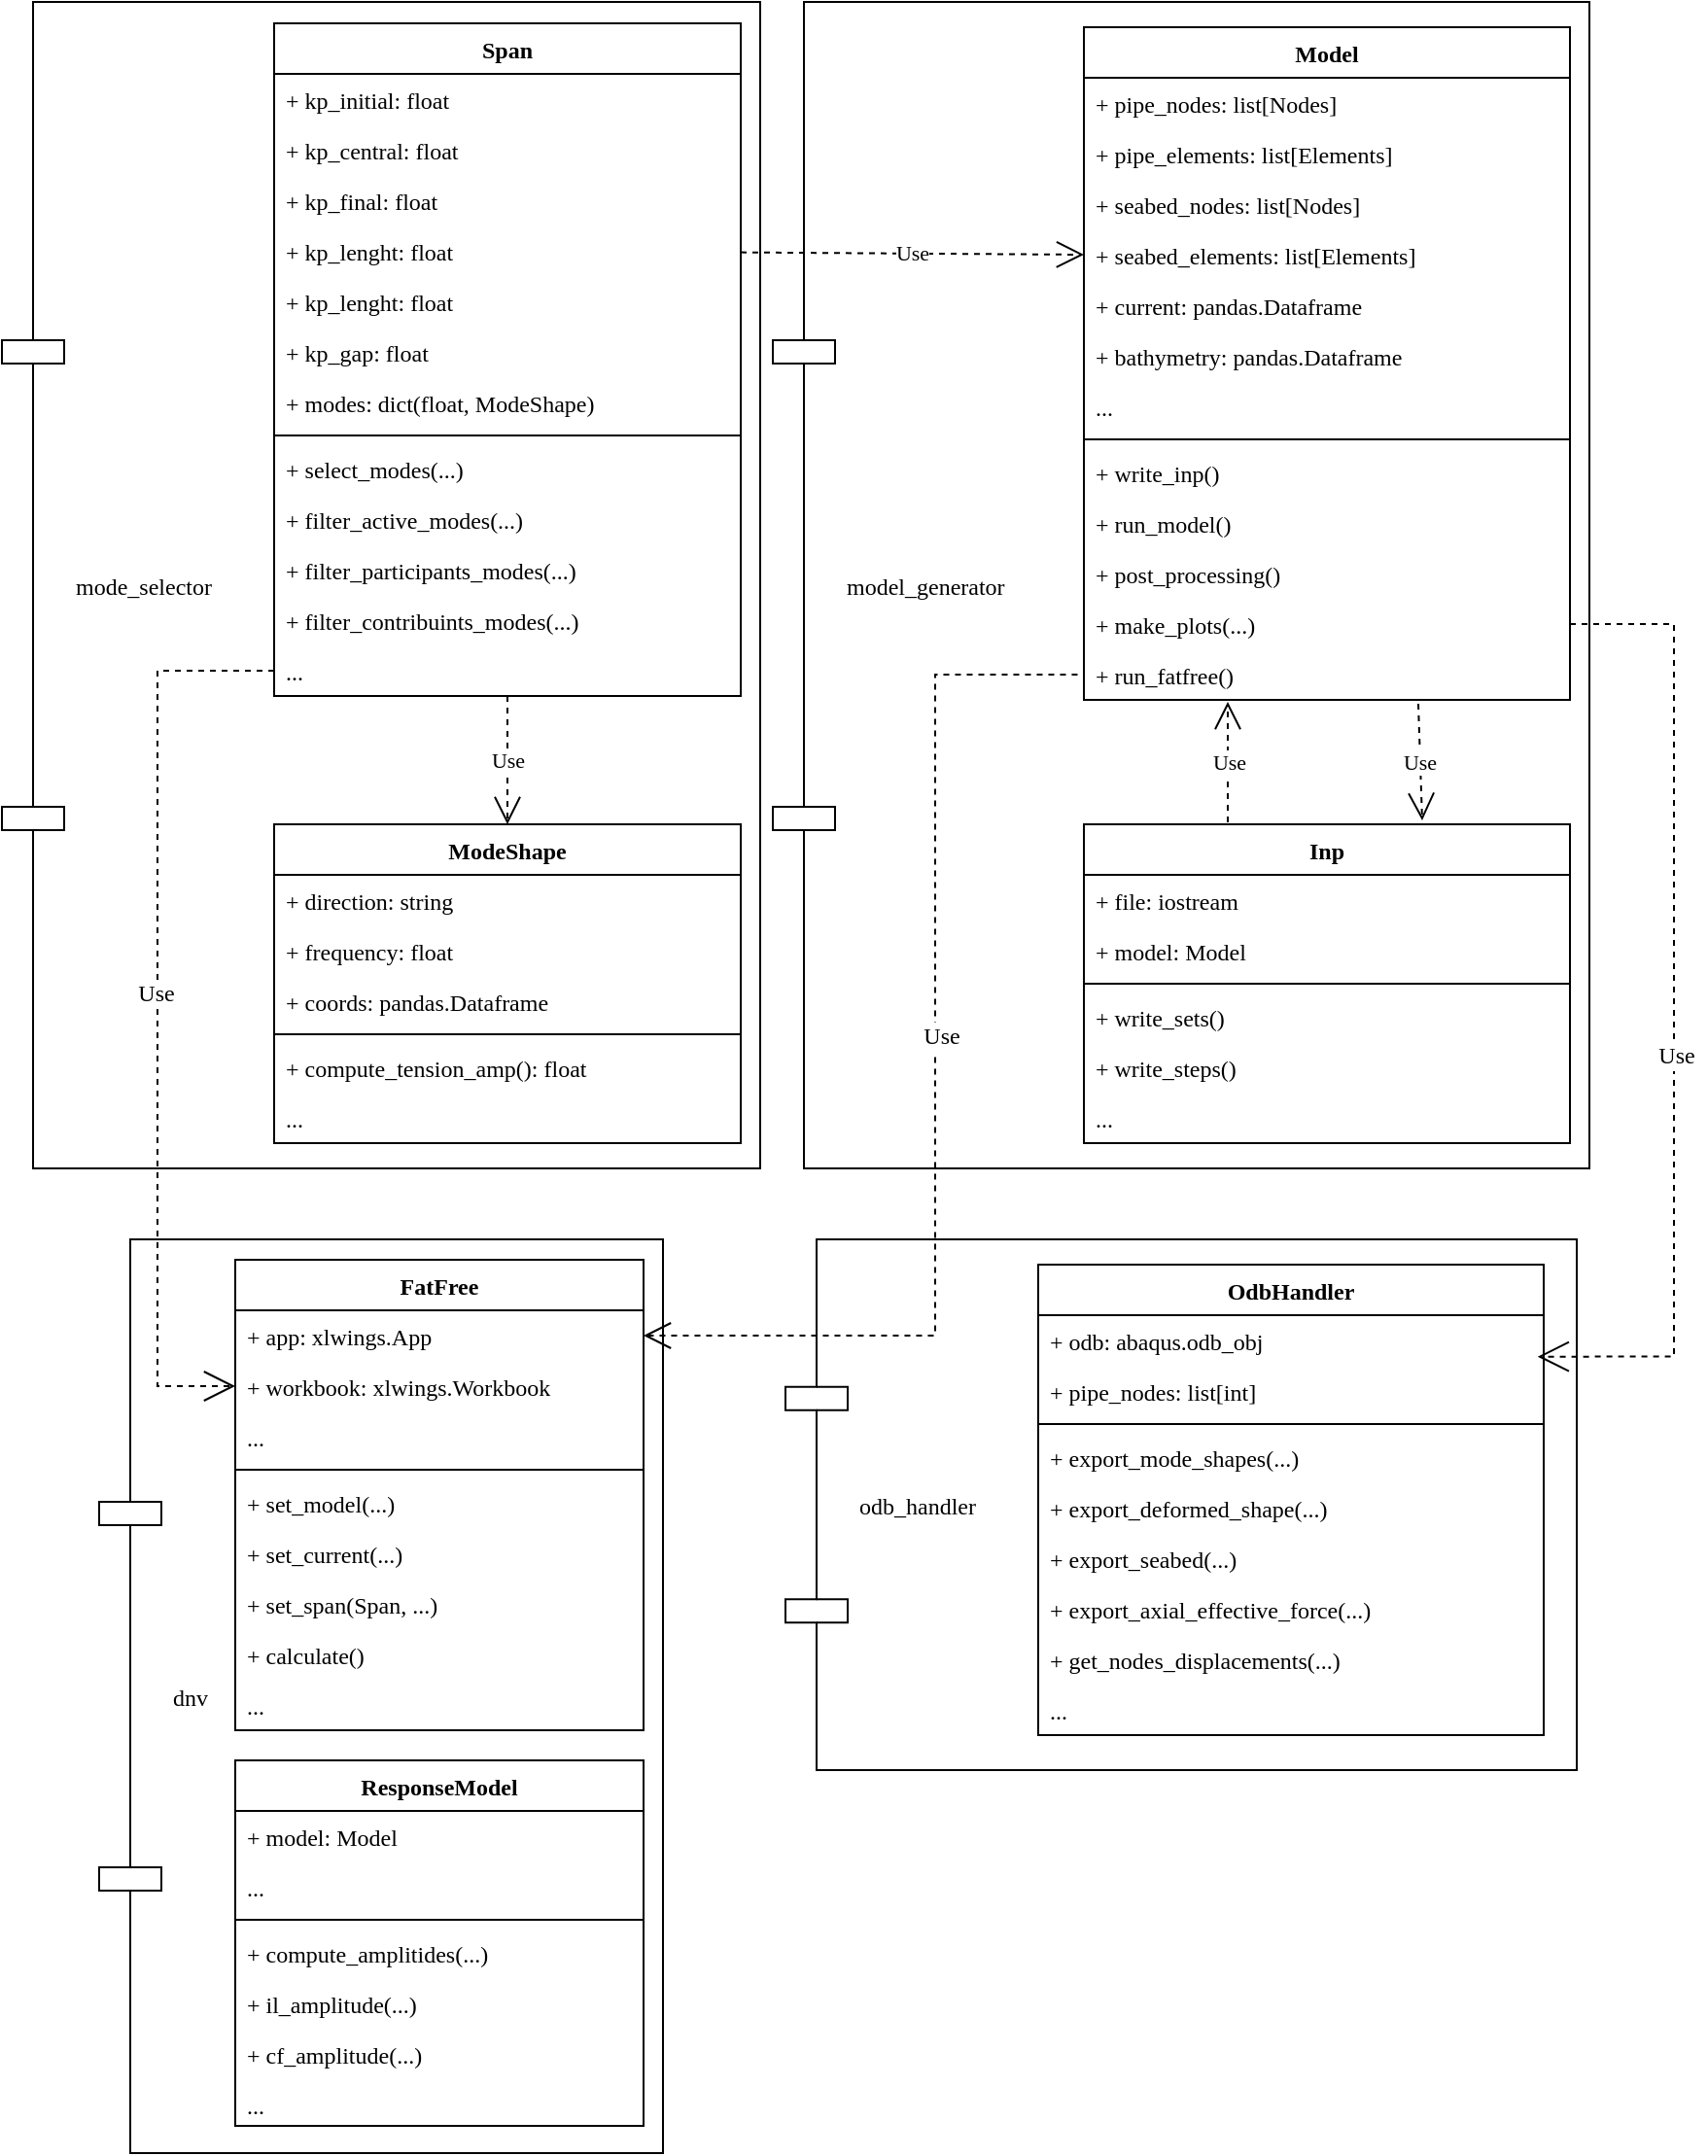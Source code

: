 <mxfile pages="1" version="11.2.9" type="github"><diagram id="PNzzG9FNTKZs9BxLpLDD" name="Page-1"><mxGraphModel dx="1518" dy="739" grid="1" gridSize="10" guides="1" tooltips="1" connect="1" arrows="1" fold="1" page="1" pageScale="1" pageWidth="827" pageHeight="1169" math="0" shadow="0"><root><mxCell id="0"/><mxCell id="1" parent="0"/><mxCell id="op6leiAbEyImOYG1CaXr-32" value="" style="group" vertex="1" connectable="0" parent="1"><mxGeometry x="406.5" y="40" width="420" height="600" as="geometry"/></mxCell><mxCell id="0nvWo78TWbKQycZE7Pl9-33" value="model_generator" style="shape=component;align=left;spacingLeft=36;fontFamily=Fira Code;" parent="op6leiAbEyImOYG1CaXr-32" vertex="1"><mxGeometry width="420" height="600" as="geometry"/></mxCell><mxCell id="0nvWo78TWbKQycZE7Pl9-34" value="Model" style="swimlane;fontStyle=1;align=center;verticalAlign=top;childLayout=stackLayout;horizontal=1;startSize=26;horizontalStack=0;resizeParent=1;resizeParentMax=0;resizeLast=0;collapsible=1;marginBottom=0;fontFamily=Fira Code;" parent="op6leiAbEyImOYG1CaXr-32" vertex="1"><mxGeometry x="160" y="13" width="250" height="346" as="geometry"/></mxCell><mxCell id="0nvWo78TWbKQycZE7Pl9-35" value="+ pipe_nodes: list[Nodes]" style="text;strokeColor=none;fillColor=none;align=left;verticalAlign=top;spacingLeft=4;spacingRight=4;overflow=hidden;rotatable=0;points=[[0,0.5],[1,0.5]];portConstraint=eastwest;fontFamily=Fira Code;" parent="0nvWo78TWbKQycZE7Pl9-34" vertex="1"><mxGeometry y="26" width="250" height="26" as="geometry"/></mxCell><mxCell id="0nvWo78TWbKQycZE7Pl9-36" value="+ pipe_elements: list[Elements]" style="text;strokeColor=none;fillColor=none;align=left;verticalAlign=top;spacingLeft=4;spacingRight=4;overflow=hidden;rotatable=0;points=[[0,0.5],[1,0.5]];portConstraint=eastwest;fontFamily=Fira Code;" parent="0nvWo78TWbKQycZE7Pl9-34" vertex="1"><mxGeometry y="52" width="250" height="26" as="geometry"/></mxCell><mxCell id="0nvWo78TWbKQycZE7Pl9-37" value="+ seabed_nodes: list[Nodes]" style="text;strokeColor=none;fillColor=none;align=left;verticalAlign=top;spacingLeft=4;spacingRight=4;overflow=hidden;rotatable=0;points=[[0,0.5],[1,0.5]];portConstraint=eastwest;fontFamily=Fira Code;" parent="0nvWo78TWbKQycZE7Pl9-34" vertex="1"><mxGeometry y="78" width="250" height="26" as="geometry"/></mxCell><mxCell id="0nvWo78TWbKQycZE7Pl9-46" value="+ seabed_elements: list[Elements]" style="text;strokeColor=none;fillColor=none;align=left;verticalAlign=top;spacingLeft=4;spacingRight=4;overflow=hidden;rotatable=0;points=[[0,0.5],[1,0.5]];portConstraint=eastwest;fontFamily=Fira Code;" parent="0nvWo78TWbKQycZE7Pl9-34" vertex="1"><mxGeometry y="104" width="250" height="26" as="geometry"/></mxCell><mxCell id="0nvWo78TWbKQycZE7Pl9-47" value="+ current: pandas.Dataframe" style="text;strokeColor=none;fillColor=none;align=left;verticalAlign=top;spacingLeft=4;spacingRight=4;overflow=hidden;rotatable=0;points=[[0,0.5],[1,0.5]];portConstraint=eastwest;fontFamily=Fira Code;" parent="0nvWo78TWbKQycZE7Pl9-34" vertex="1"><mxGeometry y="130" width="250" height="26" as="geometry"/></mxCell><mxCell id="0nvWo78TWbKQycZE7Pl9-48" value="+ bathymetry: pandas.Dataframe" style="text;strokeColor=none;fillColor=none;align=left;verticalAlign=top;spacingLeft=4;spacingRight=4;overflow=hidden;rotatable=0;points=[[0,0.5],[1,0.5]];portConstraint=eastwest;fontFamily=Fira Code;" parent="0nvWo78TWbKQycZE7Pl9-34" vertex="1"><mxGeometry y="156" width="250" height="26" as="geometry"/></mxCell><mxCell id="0nvWo78TWbKQycZE7Pl9-55" value="..." style="text;strokeColor=none;fillColor=none;align=left;verticalAlign=top;spacingLeft=4;spacingRight=4;overflow=hidden;rotatable=0;points=[[0,0.5],[1,0.5]];portConstraint=eastwest;fontFamily=Fira Code;" parent="0nvWo78TWbKQycZE7Pl9-34" vertex="1"><mxGeometry y="182" width="250" height="26" as="geometry"/></mxCell><mxCell id="0nvWo78TWbKQycZE7Pl9-41" value="" style="line;strokeWidth=1;fillColor=none;align=left;verticalAlign=middle;spacingTop=-1;spacingLeft=3;spacingRight=3;rotatable=0;labelPosition=right;points=[];portConstraint=eastwest;fontFamily=Fira Code;" parent="0nvWo78TWbKQycZE7Pl9-34" vertex="1"><mxGeometry y="208" width="250" height="8" as="geometry"/></mxCell><mxCell id="0nvWo78TWbKQycZE7Pl9-42" value="+ write_inp()" style="text;strokeColor=none;fillColor=none;align=left;verticalAlign=top;spacingLeft=4;spacingRight=4;overflow=hidden;rotatable=0;points=[[0,0.5],[1,0.5]];portConstraint=eastwest;fontFamily=Fira Code;" parent="0nvWo78TWbKQycZE7Pl9-34" vertex="1"><mxGeometry y="216" width="250" height="26" as="geometry"/></mxCell><mxCell id="0nvWo78TWbKQycZE7Pl9-43" value="+ run_model()" style="text;strokeColor=none;fillColor=none;align=left;verticalAlign=top;spacingLeft=4;spacingRight=4;overflow=hidden;rotatable=0;points=[[0,0.5],[1,0.5]];portConstraint=eastwest;fontFamily=Fira Code;" parent="0nvWo78TWbKQycZE7Pl9-34" vertex="1"><mxGeometry y="242" width="250" height="26" as="geometry"/></mxCell><mxCell id="0nvWo78TWbKQycZE7Pl9-44" value="+ post_processing()" style="text;strokeColor=none;fillColor=none;align=left;verticalAlign=top;spacingLeft=4;spacingRight=4;overflow=hidden;rotatable=0;points=[[0,0.5],[1,0.5]];portConstraint=eastwest;fontFamily=Fira Code;" parent="0nvWo78TWbKQycZE7Pl9-34" vertex="1"><mxGeometry y="268" width="250" height="26" as="geometry"/></mxCell><mxCell id="0nvWo78TWbKQycZE7Pl9-45" value="+ make_plots(...)" style="text;strokeColor=none;fillColor=none;align=left;verticalAlign=top;spacingLeft=4;spacingRight=4;overflow=hidden;rotatable=0;points=[[0,0.5],[1,0.5]];portConstraint=eastwest;fontFamily=Fira Code;" parent="0nvWo78TWbKQycZE7Pl9-34" vertex="1"><mxGeometry y="294" width="250" height="26" as="geometry"/></mxCell><mxCell id="0nvWo78TWbKQycZE7Pl9-49" value="+ run_fatfree()" style="text;strokeColor=none;fillColor=none;align=left;verticalAlign=top;spacingLeft=4;spacingRight=4;overflow=hidden;rotatable=0;points=[[0,0.5],[1,0.5]];portConstraint=eastwest;fontFamily=Fira Code;" parent="0nvWo78TWbKQycZE7Pl9-34" vertex="1"><mxGeometry y="320" width="250" height="26" as="geometry"/></mxCell><mxCell id="0nvWo78TWbKQycZE7Pl9-50" value="Inp" style="swimlane;fontStyle=1;align=center;verticalAlign=top;childLayout=stackLayout;horizontal=1;startSize=26;horizontalStack=0;resizeParent=1;resizeParentMax=0;resizeLast=0;collapsible=1;marginBottom=0;fontFamily=Fira Code;" parent="op6leiAbEyImOYG1CaXr-32" vertex="1"><mxGeometry x="160" y="423" width="250" height="164" as="geometry"/></mxCell><mxCell id="0nvWo78TWbKQycZE7Pl9-51" value="+ file: iostream" style="text;strokeColor=none;fillColor=none;align=left;verticalAlign=top;spacingLeft=4;spacingRight=4;overflow=hidden;rotatable=0;points=[[0,0.5],[1,0.5]];portConstraint=eastwest;fontFamily=Fira Code;" parent="0nvWo78TWbKQycZE7Pl9-50" vertex="1"><mxGeometry y="26" width="250" height="26" as="geometry"/></mxCell><mxCell id="0nvWo78TWbKQycZE7Pl9-54" value="+ model: Model" style="text;strokeColor=none;fillColor=none;align=left;verticalAlign=top;spacingLeft=4;spacingRight=4;overflow=hidden;rotatable=0;points=[[0,0.5],[1,0.5]];portConstraint=eastwest;fontFamily=Fira Code;" parent="0nvWo78TWbKQycZE7Pl9-50" vertex="1"><mxGeometry y="52" width="250" height="26" as="geometry"/></mxCell><mxCell id="0nvWo78TWbKQycZE7Pl9-52" value="" style="line;strokeWidth=1;fillColor=none;align=left;verticalAlign=middle;spacingTop=-1;spacingLeft=3;spacingRight=3;rotatable=0;labelPosition=right;points=[];portConstraint=eastwest;fontFamily=Fira Code;" parent="0nvWo78TWbKQycZE7Pl9-50" vertex="1"><mxGeometry y="78" width="250" height="8" as="geometry"/></mxCell><mxCell id="0nvWo78TWbKQycZE7Pl9-53" value="+ write_sets() " style="text;strokeColor=none;fillColor=none;align=left;verticalAlign=top;spacingLeft=4;spacingRight=4;overflow=hidden;rotatable=0;points=[[0,0.5],[1,0.5]];portConstraint=eastwest;fontFamily=Fira Code;" parent="0nvWo78TWbKQycZE7Pl9-50" vertex="1"><mxGeometry y="86" width="250" height="26" as="geometry"/></mxCell><mxCell id="0nvWo78TWbKQycZE7Pl9-56" value="+ write_steps() " style="text;strokeColor=none;fillColor=none;align=left;verticalAlign=top;spacingLeft=4;spacingRight=4;overflow=hidden;rotatable=0;points=[[0,0.5],[1,0.5]];portConstraint=eastwest;fontFamily=Fira Code;" parent="0nvWo78TWbKQycZE7Pl9-50" vertex="1"><mxGeometry y="112" width="250" height="26" as="geometry"/></mxCell><mxCell id="op6leiAbEyImOYG1CaXr-1" value="..." style="text;strokeColor=none;fillColor=none;align=left;verticalAlign=top;spacingLeft=4;spacingRight=4;overflow=hidden;rotatable=0;points=[[0,0.5],[1,0.5]];portConstraint=eastwest;fontFamily=Fira Code;" vertex="1" parent="0nvWo78TWbKQycZE7Pl9-50"><mxGeometry y="138" width="250" height="26" as="geometry"/></mxCell><mxCell id="op6leiAbEyImOYG1CaXr-3" value="Use" style="endArrow=open;endSize=12;dashed=1;html=1;fontFamily=Fira Code;exitX=0.688;exitY=1.077;exitDx=0;exitDy=0;exitPerimeter=0;entryX=0.696;entryY=-0.012;entryDx=0;entryDy=0;entryPerimeter=0;" edge="1" parent="op6leiAbEyImOYG1CaXr-32" source="0nvWo78TWbKQycZE7Pl9-49" target="0nvWo78TWbKQycZE7Pl9-50"><mxGeometry width="160" relative="1" as="geometry"><mxPoint x="342" y="440" as="sourcePoint"/><mxPoint x="340" y="442" as="targetPoint"/></mxGeometry></mxCell><mxCell id="op6leiAbEyImOYG1CaXr-2" value="Use" style="endArrow=open;endSize=12;dashed=1;html=1;fontFamily=Fira Code;entryX=0.296;entryY=1.038;entryDx=0;entryDy=0;entryPerimeter=0;exitX=0.296;exitY=-0.006;exitDx=0;exitDy=0;exitPerimeter=0;" edge="1" parent="op6leiAbEyImOYG1CaXr-32" source="0nvWo78TWbKQycZE7Pl9-50" target="0nvWo78TWbKQycZE7Pl9-49"><mxGeometry width="160" relative="1" as="geometry"><mxPoint x="210" y="440" as="sourcePoint"/><mxPoint x="370" y="440" as="targetPoint"/></mxGeometry></mxCell><mxCell id="op6leiAbEyImOYG1CaXr-33" value="" style="group" vertex="1" connectable="0" parent="1"><mxGeometry x="10" y="40" width="390" height="600" as="geometry"/></mxCell><mxCell id="0nvWo78TWbKQycZE7Pl9-1" value="mode_selector" style="shape=component;align=left;spacingLeft=36;fontFamily=Fira Code;" parent="op6leiAbEyImOYG1CaXr-33" vertex="1"><mxGeometry width="390" height="600" as="geometry"/></mxCell><mxCell id="0nvWo78TWbKQycZE7Pl9-2" value="Span" style="swimlane;fontStyle=1;align=center;verticalAlign=top;childLayout=stackLayout;horizontal=1;startSize=26;horizontalStack=0;resizeParent=1;resizeParentMax=0;resizeLast=0;collapsible=1;marginBottom=0;fontFamily=Fira Code;" parent="op6leiAbEyImOYG1CaXr-33" vertex="1"><mxGeometry x="140" y="11" width="240" height="346" as="geometry"/></mxCell><mxCell id="0nvWo78TWbKQycZE7Pl9-3" value="+ kp_initial: float" style="text;strokeColor=none;fillColor=none;align=left;verticalAlign=top;spacingLeft=4;spacingRight=4;overflow=hidden;rotatable=0;points=[[0,0.5],[1,0.5]];portConstraint=eastwest;fontFamily=Fira Code;" parent="0nvWo78TWbKQycZE7Pl9-2" vertex="1"><mxGeometry y="26" width="240" height="26" as="geometry"/></mxCell><mxCell id="0nvWo78TWbKQycZE7Pl9-6" value="+ kp_central: float" style="text;strokeColor=none;fillColor=none;align=left;verticalAlign=top;spacingLeft=4;spacingRight=4;overflow=hidden;rotatable=0;points=[[0,0.5],[1,0.5]];portConstraint=eastwest;fontFamily=Fira Code;" parent="0nvWo78TWbKQycZE7Pl9-2" vertex="1"><mxGeometry y="52" width="240" height="26" as="geometry"/></mxCell><mxCell id="0nvWo78TWbKQycZE7Pl9-7" value="+ kp_final: float" style="text;strokeColor=none;fillColor=none;align=left;verticalAlign=top;spacingLeft=4;spacingRight=4;overflow=hidden;rotatable=0;points=[[0,0.5],[1,0.5]];portConstraint=eastwest;fontFamily=Fira Code;" parent="0nvWo78TWbKQycZE7Pl9-2" vertex="1"><mxGeometry y="78" width="240" height="26" as="geometry"/></mxCell><mxCell id="0nvWo78TWbKQycZE7Pl9-8" value="+ kp_lenght: float" style="text;strokeColor=none;fillColor=none;align=left;verticalAlign=top;spacingLeft=4;spacingRight=4;overflow=hidden;rotatable=0;points=[[0,0.5],[1,0.5]];portConstraint=eastwest;fontFamily=Fira Code;" parent="0nvWo78TWbKQycZE7Pl9-2" vertex="1"><mxGeometry y="104" width="240" height="26" as="geometry"/></mxCell><mxCell id="op6leiAbEyImOYG1CaXr-5" value="+ kp_lenght: float" style="text;strokeColor=none;fillColor=none;align=left;verticalAlign=top;spacingLeft=4;spacingRight=4;overflow=hidden;rotatable=0;points=[[0,0.5],[1,0.5]];portConstraint=eastwest;fontFamily=Fira Code;" vertex="1" parent="0nvWo78TWbKQycZE7Pl9-2"><mxGeometry y="130" width="240" height="26" as="geometry"/></mxCell><mxCell id="0nvWo78TWbKQycZE7Pl9-9" value="+ kp_gap: float" style="text;strokeColor=none;fillColor=none;align=left;verticalAlign=top;spacingLeft=4;spacingRight=4;overflow=hidden;rotatable=0;points=[[0,0.5],[1,0.5]];portConstraint=eastwest;fontFamily=Fira Code;" parent="0nvWo78TWbKQycZE7Pl9-2" vertex="1"><mxGeometry y="156" width="240" height="26" as="geometry"/></mxCell><mxCell id="0nvWo78TWbKQycZE7Pl9-32" value="+ modes: dict(float, ModeShape)" style="text;strokeColor=none;fillColor=none;align=left;verticalAlign=top;spacingLeft=4;spacingRight=4;overflow=hidden;rotatable=0;points=[[0,0.5],[1,0.5]];portConstraint=eastwest;fontFamily=Fira Code;" parent="0nvWo78TWbKQycZE7Pl9-2" vertex="1"><mxGeometry y="182" width="240" height="26" as="geometry"/></mxCell><mxCell id="0nvWo78TWbKQycZE7Pl9-4" value="" style="line;strokeWidth=1;fillColor=none;align=left;verticalAlign=middle;spacingTop=-1;spacingLeft=3;spacingRight=3;rotatable=0;labelPosition=right;points=[];portConstraint=eastwest;fontFamily=Fira Code;" parent="0nvWo78TWbKQycZE7Pl9-2" vertex="1"><mxGeometry y="208" width="240" height="8" as="geometry"/></mxCell><mxCell id="0nvWo78TWbKQycZE7Pl9-5" value="+ select_modes(...)" style="text;strokeColor=none;fillColor=none;align=left;verticalAlign=top;spacingLeft=4;spacingRight=4;overflow=hidden;rotatable=0;points=[[0,0.5],[1,0.5]];portConstraint=eastwest;fontFamily=Fira Code;" parent="0nvWo78TWbKQycZE7Pl9-2" vertex="1"><mxGeometry y="216" width="240" height="26" as="geometry"/></mxCell><mxCell id="0nvWo78TWbKQycZE7Pl9-10" value="+ filter_active_modes(...)" style="text;strokeColor=none;fillColor=none;align=left;verticalAlign=top;spacingLeft=4;spacingRight=4;overflow=hidden;rotatable=0;points=[[0,0.5],[1,0.5]];portConstraint=eastwest;fontFamily=Fira Code;" parent="0nvWo78TWbKQycZE7Pl9-2" vertex="1"><mxGeometry y="242" width="240" height="26" as="geometry"/></mxCell><mxCell id="0nvWo78TWbKQycZE7Pl9-11" value="+ filter_participants_modes(...)" style="text;strokeColor=none;fillColor=none;align=left;verticalAlign=top;spacingLeft=4;spacingRight=4;overflow=hidden;rotatable=0;points=[[0,0.5],[1,0.5]];portConstraint=eastwest;fontFamily=Fira Code;" parent="0nvWo78TWbKQycZE7Pl9-2" vertex="1"><mxGeometry y="268" width="240" height="26" as="geometry"/></mxCell><mxCell id="0nvWo78TWbKQycZE7Pl9-22" value="+ filter_contribuints_modes(...)" style="text;strokeColor=none;fillColor=none;align=left;verticalAlign=top;spacingLeft=4;spacingRight=4;overflow=hidden;rotatable=0;points=[[0,0.5],[1,0.5]];portConstraint=eastwest;fontFamily=Fira Code;" parent="0nvWo78TWbKQycZE7Pl9-2" vertex="1"><mxGeometry y="294" width="240" height="26" as="geometry"/></mxCell><mxCell id="op6leiAbEyImOYG1CaXr-6" value="..." style="text;strokeColor=none;fillColor=none;align=left;verticalAlign=top;spacingLeft=4;spacingRight=4;overflow=hidden;rotatable=0;points=[[0,0.5],[1,0.5]];portConstraint=eastwest;fontFamily=Fira Code;" vertex="1" parent="0nvWo78TWbKQycZE7Pl9-2"><mxGeometry y="320" width="240" height="26" as="geometry"/></mxCell><mxCell id="0nvWo78TWbKQycZE7Pl9-23" value="ModeShape" style="swimlane;fontStyle=1;align=center;verticalAlign=top;childLayout=stackLayout;horizontal=1;startSize=26;horizontalStack=0;resizeParent=1;resizeParentMax=0;resizeLast=0;collapsible=1;marginBottom=0;fontFamily=Fira Code;" parent="op6leiAbEyImOYG1CaXr-33" vertex="1"><mxGeometry x="140" y="423" width="240" height="164" as="geometry"/></mxCell><mxCell id="0nvWo78TWbKQycZE7Pl9-24" value="+ direction: string" style="text;strokeColor=none;fillColor=none;align=left;verticalAlign=top;spacingLeft=4;spacingRight=4;overflow=hidden;rotatable=0;points=[[0,0.5],[1,0.5]];portConstraint=eastwest;fontFamily=Fira Code;" parent="0nvWo78TWbKQycZE7Pl9-23" vertex="1"><mxGeometry y="26" width="240" height="26" as="geometry"/></mxCell><mxCell id="0nvWo78TWbKQycZE7Pl9-27" value="+ frequency: float" style="text;strokeColor=none;fillColor=none;align=left;verticalAlign=top;spacingLeft=4;spacingRight=4;overflow=hidden;rotatable=0;points=[[0,0.5],[1,0.5]];portConstraint=eastwest;fontFamily=Fira Code;" parent="0nvWo78TWbKQycZE7Pl9-23" vertex="1"><mxGeometry y="52" width="240" height="26" as="geometry"/></mxCell><mxCell id="0nvWo78TWbKQycZE7Pl9-28" value="+ coords: pandas.Dataframe" style="text;strokeColor=none;fillColor=none;align=left;verticalAlign=top;spacingLeft=4;spacingRight=4;overflow=hidden;rotatable=0;points=[[0,0.5],[1,0.5]];portConstraint=eastwest;fontFamily=Fira Code;" parent="0nvWo78TWbKQycZE7Pl9-23" vertex="1"><mxGeometry y="78" width="240" height="26" as="geometry"/></mxCell><mxCell id="0nvWo78TWbKQycZE7Pl9-25" value="" style="line;strokeWidth=1;fillColor=none;align=left;verticalAlign=middle;spacingTop=-1;spacingLeft=3;spacingRight=3;rotatable=0;labelPosition=right;points=[];portConstraint=eastwest;fontFamily=Fira Code;" parent="0nvWo78TWbKQycZE7Pl9-23" vertex="1"><mxGeometry y="104" width="240" height="8" as="geometry"/></mxCell><mxCell id="0nvWo78TWbKQycZE7Pl9-26" value="+ compute_tension_amp(): float " style="text;strokeColor=none;fillColor=none;align=left;verticalAlign=top;spacingLeft=4;spacingRight=4;overflow=hidden;rotatable=0;points=[[0,0.5],[1,0.5]];portConstraint=eastwest;fontFamily=Fira Code;" parent="0nvWo78TWbKQycZE7Pl9-23" vertex="1"><mxGeometry y="112" width="240" height="26" as="geometry"/></mxCell><mxCell id="op6leiAbEyImOYG1CaXr-7" value="..." style="text;strokeColor=none;fillColor=none;align=left;verticalAlign=top;spacingLeft=4;spacingRight=4;overflow=hidden;rotatable=0;points=[[0,0.5],[1,0.5]];portConstraint=eastwest;fontFamily=Fira Code;" vertex="1" parent="0nvWo78TWbKQycZE7Pl9-23"><mxGeometry y="138" width="240" height="26" as="geometry"/></mxCell><mxCell id="0nvWo78TWbKQycZE7Pl9-31" value="Use" style="endArrow=open;endSize=12;dashed=1;html=1;exitX=0.5;exitY=1;exitDx=0;exitDy=0;fontFamily=Fira Code;entryX=0.5;entryY=0;entryDx=0;entryDy=0;" parent="op6leiAbEyImOYG1CaXr-33" source="0nvWo78TWbKQycZE7Pl9-2" target="0nvWo78TWbKQycZE7Pl9-23" edge="1"><mxGeometry width="160" relative="1" as="geometry"><mxPoint x="220" y="350" as="sourcePoint"/><mxPoint x="220" y="350" as="targetPoint"/></mxGeometry></mxCell><mxCell id="op6leiAbEyImOYG1CaXr-37" value="" style="group" vertex="1" connectable="0" parent="1"><mxGeometry x="60" y="676.5" width="290" height="470" as="geometry"/></mxCell><mxCell id="op6leiAbEyImOYG1CaXr-8" value="dnv" style="shape=component;align=left;spacingLeft=36;fontFamily=Fira Code;" vertex="1" parent="op6leiAbEyImOYG1CaXr-37"><mxGeometry width="290" height="470" as="geometry"/></mxCell><mxCell id="op6leiAbEyImOYG1CaXr-9" value="FatFree" style="swimlane;fontStyle=1;align=center;verticalAlign=top;childLayout=stackLayout;horizontal=1;startSize=26;horizontalStack=0;resizeParent=1;resizeParentMax=0;resizeLast=0;collapsible=1;marginBottom=0;fontFamily=Fira Code;" vertex="1" parent="op6leiAbEyImOYG1CaXr-37"><mxGeometry x="70" y="10.5" width="210" height="242" as="geometry"/></mxCell><mxCell id="op6leiAbEyImOYG1CaXr-10" value="+ app: xlwings.App" style="text;strokeColor=none;fillColor=none;align=left;verticalAlign=top;spacingLeft=4;spacingRight=4;overflow=hidden;rotatable=0;points=[[0,0.5],[1,0.5]];portConstraint=eastwest;fontFamily=Fira Code;" vertex="1" parent="op6leiAbEyImOYG1CaXr-9"><mxGeometry y="26" width="210" height="26" as="geometry"/></mxCell><mxCell id="op6leiAbEyImOYG1CaXr-11" value="+ workbook: xlwings.Workbook" style="text;strokeColor=none;fillColor=none;align=left;verticalAlign=top;spacingLeft=4;spacingRight=4;overflow=hidden;rotatable=0;points=[[0,0.5],[1,0.5]];portConstraint=eastwest;fontFamily=Fira Code;" vertex="1" parent="op6leiAbEyImOYG1CaXr-9"><mxGeometry y="52" width="210" height="26" as="geometry"/></mxCell><mxCell id="op6leiAbEyImOYG1CaXr-16" value="..." style="text;strokeColor=none;fillColor=none;align=left;verticalAlign=top;spacingLeft=4;spacingRight=4;overflow=hidden;rotatable=0;points=[[0,0.5],[1,0.5]];portConstraint=eastwest;fontFamily=Fira Code;" vertex="1" parent="op6leiAbEyImOYG1CaXr-9"><mxGeometry y="78" width="210" height="26" as="geometry"/></mxCell><mxCell id="op6leiAbEyImOYG1CaXr-17" value="" style="line;strokeWidth=1;fillColor=none;align=left;verticalAlign=middle;spacingTop=-1;spacingLeft=3;spacingRight=3;rotatable=0;labelPosition=right;points=[];portConstraint=eastwest;fontFamily=Fira Code;" vertex="1" parent="op6leiAbEyImOYG1CaXr-9"><mxGeometry y="104" width="210" height="8" as="geometry"/></mxCell><mxCell id="op6leiAbEyImOYG1CaXr-18" value="+ set_model(...)" style="text;strokeColor=none;fillColor=none;align=left;verticalAlign=top;spacingLeft=4;spacingRight=4;overflow=hidden;rotatable=0;points=[[0,0.5],[1,0.5]];portConstraint=eastwest;fontFamily=Fira Code;" vertex="1" parent="op6leiAbEyImOYG1CaXr-9"><mxGeometry y="112" width="210" height="26" as="geometry"/></mxCell><mxCell id="op6leiAbEyImOYG1CaXr-19" value="+ set_current(...)" style="text;strokeColor=none;fillColor=none;align=left;verticalAlign=top;spacingLeft=4;spacingRight=4;overflow=hidden;rotatable=0;points=[[0,0.5],[1,0.5]];portConstraint=eastwest;fontFamily=Fira Code;" vertex="1" parent="op6leiAbEyImOYG1CaXr-9"><mxGeometry y="138" width="210" height="26" as="geometry"/></mxCell><mxCell id="op6leiAbEyImOYG1CaXr-20" value="+ set_span(Span, ...)" style="text;strokeColor=none;fillColor=none;align=left;verticalAlign=top;spacingLeft=4;spacingRight=4;overflow=hidden;rotatable=0;points=[[0,0.5],[1,0.5]];portConstraint=eastwest;fontFamily=Fira Code;" vertex="1" parent="op6leiAbEyImOYG1CaXr-9"><mxGeometry y="164" width="210" height="26" as="geometry"/></mxCell><mxCell id="op6leiAbEyImOYG1CaXr-21" value="+ calculate()" style="text;strokeColor=none;fillColor=none;align=left;verticalAlign=top;spacingLeft=4;spacingRight=4;overflow=hidden;rotatable=0;points=[[0,0.5],[1,0.5]];portConstraint=eastwest;fontFamily=Fira Code;" vertex="1" parent="op6leiAbEyImOYG1CaXr-9"><mxGeometry y="190" width="210" height="26" as="geometry"/></mxCell><mxCell id="op6leiAbEyImOYG1CaXr-22" value="..." style="text;strokeColor=none;fillColor=none;align=left;verticalAlign=top;spacingLeft=4;spacingRight=4;overflow=hidden;rotatable=0;points=[[0,0.5],[1,0.5]];portConstraint=eastwest;fontFamily=Fira Code;" vertex="1" parent="op6leiAbEyImOYG1CaXr-9"><mxGeometry y="216" width="210" height="26" as="geometry"/></mxCell><mxCell id="op6leiAbEyImOYG1CaXr-23" value="ResponseModel" style="swimlane;fontStyle=1;align=center;verticalAlign=top;childLayout=stackLayout;horizontal=1;startSize=26;horizontalStack=0;resizeParent=1;resizeParentMax=0;resizeLast=0;collapsible=1;marginBottom=0;fontFamily=Fira Code;" vertex="1" parent="op6leiAbEyImOYG1CaXr-37"><mxGeometry x="70" y="268" width="210" height="188" as="geometry"/></mxCell><mxCell id="op6leiAbEyImOYG1CaXr-25" value="+ model: Model" style="text;strokeColor=none;fillColor=none;align=left;verticalAlign=top;spacingLeft=4;spacingRight=4;overflow=hidden;rotatable=0;points=[[0,0.5],[1,0.5]];portConstraint=eastwest;fontFamily=Fira Code;" vertex="1" parent="op6leiAbEyImOYG1CaXr-23"><mxGeometry y="26" width="210" height="26" as="geometry"/></mxCell><mxCell id="op6leiAbEyImOYG1CaXr-36" value="..." style="text;strokeColor=none;fillColor=none;align=left;verticalAlign=top;spacingLeft=4;spacingRight=4;overflow=hidden;rotatable=0;points=[[0,0.5],[1,0.5]];portConstraint=eastwest;fontFamily=Fira Code;" vertex="1" parent="op6leiAbEyImOYG1CaXr-23"><mxGeometry y="52" width="210" height="26" as="geometry"/></mxCell><mxCell id="op6leiAbEyImOYG1CaXr-26" value="" style="line;strokeWidth=1;fillColor=none;align=left;verticalAlign=middle;spacingTop=-1;spacingLeft=3;spacingRight=3;rotatable=0;labelPosition=right;points=[];portConstraint=eastwest;fontFamily=Fira Code;" vertex="1" parent="op6leiAbEyImOYG1CaXr-23"><mxGeometry y="78" width="210" height="8" as="geometry"/></mxCell><mxCell id="op6leiAbEyImOYG1CaXr-28" value="+ compute_amplitides(...) " style="text;strokeColor=none;fillColor=none;align=left;verticalAlign=top;spacingLeft=4;spacingRight=4;overflow=hidden;rotatable=0;points=[[0,0.5],[1,0.5]];portConstraint=eastwest;fontFamily=Fira Code;" vertex="1" parent="op6leiAbEyImOYG1CaXr-23"><mxGeometry y="86" width="210" height="26" as="geometry"/></mxCell><mxCell id="op6leiAbEyImOYG1CaXr-34" value="+ il_amplitude(...) " style="text;strokeColor=none;fillColor=none;align=left;verticalAlign=top;spacingLeft=4;spacingRight=4;overflow=hidden;rotatable=0;points=[[0,0.5],[1,0.5]];portConstraint=eastwest;fontFamily=Fira Code;" vertex="1" parent="op6leiAbEyImOYG1CaXr-23"><mxGeometry y="112" width="210" height="26" as="geometry"/></mxCell><mxCell id="op6leiAbEyImOYG1CaXr-35" value="+ cf_amplitude(...) " style="text;strokeColor=none;fillColor=none;align=left;verticalAlign=top;spacingLeft=4;spacingRight=4;overflow=hidden;rotatable=0;points=[[0,0.5],[1,0.5]];portConstraint=eastwest;fontFamily=Fira Code;" vertex="1" parent="op6leiAbEyImOYG1CaXr-23"><mxGeometry y="138" width="210" height="26" as="geometry"/></mxCell><mxCell id="op6leiAbEyImOYG1CaXr-29" value="..." style="text;strokeColor=none;fillColor=none;align=left;verticalAlign=top;spacingLeft=4;spacingRight=4;overflow=hidden;rotatable=0;points=[[0,0.5],[1,0.5]];portConstraint=eastwest;fontFamily=Fira Code;" vertex="1" parent="op6leiAbEyImOYG1CaXr-23"><mxGeometry y="164" width="210" height="24" as="geometry"/></mxCell><mxCell id="op6leiAbEyImOYG1CaXr-41" style="edgeStyle=orthogonalEdgeStyle;rounded=0;orthogonalLoop=1;jettySize=auto;html=1;exitX=0;exitY=0.5;exitDx=0;exitDy=0;dashed=1;startArrow=none;startFill=0;startSize=14;endArrow=open;endFill=0;endSize=14;strokeWidth=1;fontFamily=Fira Code;entryX=0;entryY=0.5;entryDx=0;entryDy=0;" edge="1" parent="1" source="op6leiAbEyImOYG1CaXr-6" target="op6leiAbEyImOYG1CaXr-11"><mxGeometry relative="1" as="geometry"><Array as="points"><mxPoint x="90" y="384"/><mxPoint x="90" y="752"/></Array></mxGeometry></mxCell><mxCell id="op6leiAbEyImOYG1CaXr-42" value="Use" style="text;html=1;resizable=0;points=[];align=center;verticalAlign=middle;labelBackgroundColor=#ffffff;fontFamily=Fira Code;" vertex="1" connectable="0" parent="op6leiAbEyImOYG1CaXr-41"><mxGeometry x="-0.036" y="-1" relative="1" as="geometry"><mxPoint as="offset"/></mxGeometry></mxCell><mxCell id="op6leiAbEyImOYG1CaXr-75" value="" style="group" vertex="1" connectable="0" parent="1"><mxGeometry x="413.0" y="676.5" width="407" height="273" as="geometry"/></mxCell><mxCell id="op6leiAbEyImOYG1CaXr-45" value="odb_handler" style="shape=component;align=left;spacingLeft=36;fontFamily=Fira Code;" vertex="1" parent="op6leiAbEyImOYG1CaXr-75"><mxGeometry width="407" height="273" as="geometry"/></mxCell><mxCell id="op6leiAbEyImOYG1CaXr-64" value="OdbHandler" style="swimlane;fontStyle=1;align=center;verticalAlign=top;childLayout=stackLayout;horizontal=1;startSize=26;horizontalStack=0;resizeParent=1;resizeParentMax=0;resizeLast=0;collapsible=1;marginBottom=0;fontFamily=Fira Code;" vertex="1" parent="op6leiAbEyImOYG1CaXr-75"><mxGeometry x="130" y="13" width="260" height="242" as="geometry"/></mxCell><mxCell id="op6leiAbEyImOYG1CaXr-65" value="+ odb: abaqus.odb_obj" style="text;strokeColor=none;fillColor=none;align=left;verticalAlign=top;spacingLeft=4;spacingRight=4;overflow=hidden;rotatable=0;points=[[0,0.5],[1,0.5]];portConstraint=eastwest;fontFamily=Fira Code;" vertex="1" parent="op6leiAbEyImOYG1CaXr-64"><mxGeometry y="26" width="260" height="26" as="geometry"/></mxCell><mxCell id="op6leiAbEyImOYG1CaXr-74" value="+ pipe_nodes: list[int]" style="text;strokeColor=none;fillColor=none;align=left;verticalAlign=top;spacingLeft=4;spacingRight=4;overflow=hidden;rotatable=0;points=[[0,0.5],[1,0.5]];portConstraint=eastwest;fontFamily=Fira Code;" vertex="1" parent="op6leiAbEyImOYG1CaXr-64"><mxGeometry y="52" width="260" height="26" as="geometry"/></mxCell><mxCell id="op6leiAbEyImOYG1CaXr-66" value="" style="line;strokeWidth=1;fillColor=none;align=left;verticalAlign=middle;spacingTop=-1;spacingLeft=3;spacingRight=3;rotatable=0;labelPosition=right;points=[];portConstraint=eastwest;fontFamily=Fira Code;" vertex="1" parent="op6leiAbEyImOYG1CaXr-64"><mxGeometry y="78" width="260" height="8" as="geometry"/></mxCell><mxCell id="op6leiAbEyImOYG1CaXr-67" value="+ export_mode_shapes(...) " style="text;strokeColor=none;fillColor=none;align=left;verticalAlign=top;spacingLeft=4;spacingRight=4;overflow=hidden;rotatable=0;points=[[0,0.5],[1,0.5]];portConstraint=eastwest;fontFamily=Fira Code;" vertex="1" parent="op6leiAbEyImOYG1CaXr-64"><mxGeometry y="86" width="260" height="26" as="geometry"/></mxCell><mxCell id="op6leiAbEyImOYG1CaXr-68" value="+ export_deformed_shape(...) " style="text;strokeColor=none;fillColor=none;align=left;verticalAlign=top;spacingLeft=4;spacingRight=4;overflow=hidden;rotatable=0;points=[[0,0.5],[1,0.5]];portConstraint=eastwest;fontFamily=Fira Code;" vertex="1" parent="op6leiAbEyImOYG1CaXr-64"><mxGeometry y="112" width="260" height="26" as="geometry"/></mxCell><mxCell id="op6leiAbEyImOYG1CaXr-69" value="+ export_seabed(...) " style="text;strokeColor=none;fillColor=none;align=left;verticalAlign=top;spacingLeft=4;spacingRight=4;overflow=hidden;rotatable=0;points=[[0,0.5],[1,0.5]];portConstraint=eastwest;fontFamily=Fira Code;" vertex="1" parent="op6leiAbEyImOYG1CaXr-64"><mxGeometry y="138" width="260" height="26" as="geometry"/></mxCell><mxCell id="op6leiAbEyImOYG1CaXr-70" value="+ export_axial_effective_force(...) " style="text;strokeColor=none;fillColor=none;align=left;verticalAlign=top;spacingLeft=4;spacingRight=4;overflow=hidden;rotatable=0;points=[[0,0.5],[1,0.5]];portConstraint=eastwest;fontFamily=Fira Code;" vertex="1" parent="op6leiAbEyImOYG1CaXr-64"><mxGeometry y="164" width="260" height="26" as="geometry"/></mxCell><mxCell id="op6leiAbEyImOYG1CaXr-71" value="+ get_nodes_displacements(...) " style="text;strokeColor=none;fillColor=none;align=left;verticalAlign=top;spacingLeft=4;spacingRight=4;overflow=hidden;rotatable=0;points=[[0,0.5],[1,0.5]];portConstraint=eastwest;fontFamily=Fira Code;" vertex="1" parent="op6leiAbEyImOYG1CaXr-64"><mxGeometry y="190" width="260" height="26" as="geometry"/></mxCell><mxCell id="op6leiAbEyImOYG1CaXr-72" value="..." style="text;strokeColor=none;fillColor=none;align=left;verticalAlign=top;spacingLeft=4;spacingRight=4;overflow=hidden;rotatable=0;points=[[0,0.5],[1,0.5]];portConstraint=eastwest;fontFamily=Fira Code;" vertex="1" parent="op6leiAbEyImOYG1CaXr-64"><mxGeometry y="216" width="260" height="26" as="geometry"/></mxCell><mxCell id="op6leiAbEyImOYG1CaXr-39" style="rounded=0;orthogonalLoop=1;jettySize=auto;html=1;exitX=1;exitY=0.5;exitDx=0;exitDy=0;entryX=0;entryY=0.5;entryDx=0;entryDy=0;fontFamily=Fira Code;dashed=1;endArrow=none;endFill=0;endSize=14;startArrow=open;startFill=0;strokeWidth=1;startSize=12;edgeStyle=orthogonalEdgeStyle;" edge="1" parent="1" source="op6leiAbEyImOYG1CaXr-10" target="0nvWo78TWbKQycZE7Pl9-49"><mxGeometry relative="1" as="geometry"><Array as="points"><mxPoint x="490" y="726"/><mxPoint x="490" y="386"/></Array></mxGeometry></mxCell><mxCell id="op6leiAbEyImOYG1CaXr-40" value="Use" style="text;html=1;resizable=0;points=[];align=center;verticalAlign=middle;labelBackgroundColor=#ffffff;fontFamily=Fira Code;" vertex="1" connectable="0" parent="op6leiAbEyImOYG1CaXr-39"><mxGeometry x="0.074" y="-3" relative="1" as="geometry"><mxPoint as="offset"/></mxGeometry></mxCell><mxCell id="op6leiAbEyImOYG1CaXr-76" style="edgeStyle=orthogonalEdgeStyle;rounded=0;orthogonalLoop=1;jettySize=auto;html=1;exitX=1;exitY=0.5;exitDx=0;exitDy=0;entryX=0.988;entryY=-0.18;entryDx=0;entryDy=0;entryPerimeter=0;dashed=1;startArrow=none;startFill=0;startSize=14;endArrow=open;endFill=0;endSize=14;strokeWidth=1;fontFamily=Fira Code;" edge="1" parent="1" source="0nvWo78TWbKQycZE7Pl9-45" target="op6leiAbEyImOYG1CaXr-74"><mxGeometry relative="1" as="geometry"><Array as="points"><mxPoint x="870" y="360"/><mxPoint x="870" y="737"/></Array></mxGeometry></mxCell><mxCell id="op6leiAbEyImOYG1CaXr-77" value="Use" style="text;html=1;resizable=0;points=[];align=center;verticalAlign=middle;labelBackgroundColor=#ffffff;fontFamily=Fira Code;" vertex="1" connectable="0" parent="op6leiAbEyImOYG1CaXr-76"><mxGeometry x="0.099" y="1" relative="1" as="geometry"><mxPoint as="offset"/></mxGeometry></mxCell><mxCell id="op6leiAbEyImOYG1CaXr-4" value="Use" style="endArrow=open;endSize=12;dashed=1;html=1;fontFamily=Fira Code;entryX=0;entryY=0.5;entryDx=0;entryDy=0;" edge="1" parent="1" source="0nvWo78TWbKQycZE7Pl9-8" target="0nvWo78TWbKQycZE7Pl9-46"><mxGeometry width="160" relative="1" as="geometry"><mxPoint x="380" y="160" as="sourcePoint"/><mxPoint x="540" y="160" as="targetPoint"/></mxGeometry></mxCell></root></mxGraphModel></diagram></mxfile>